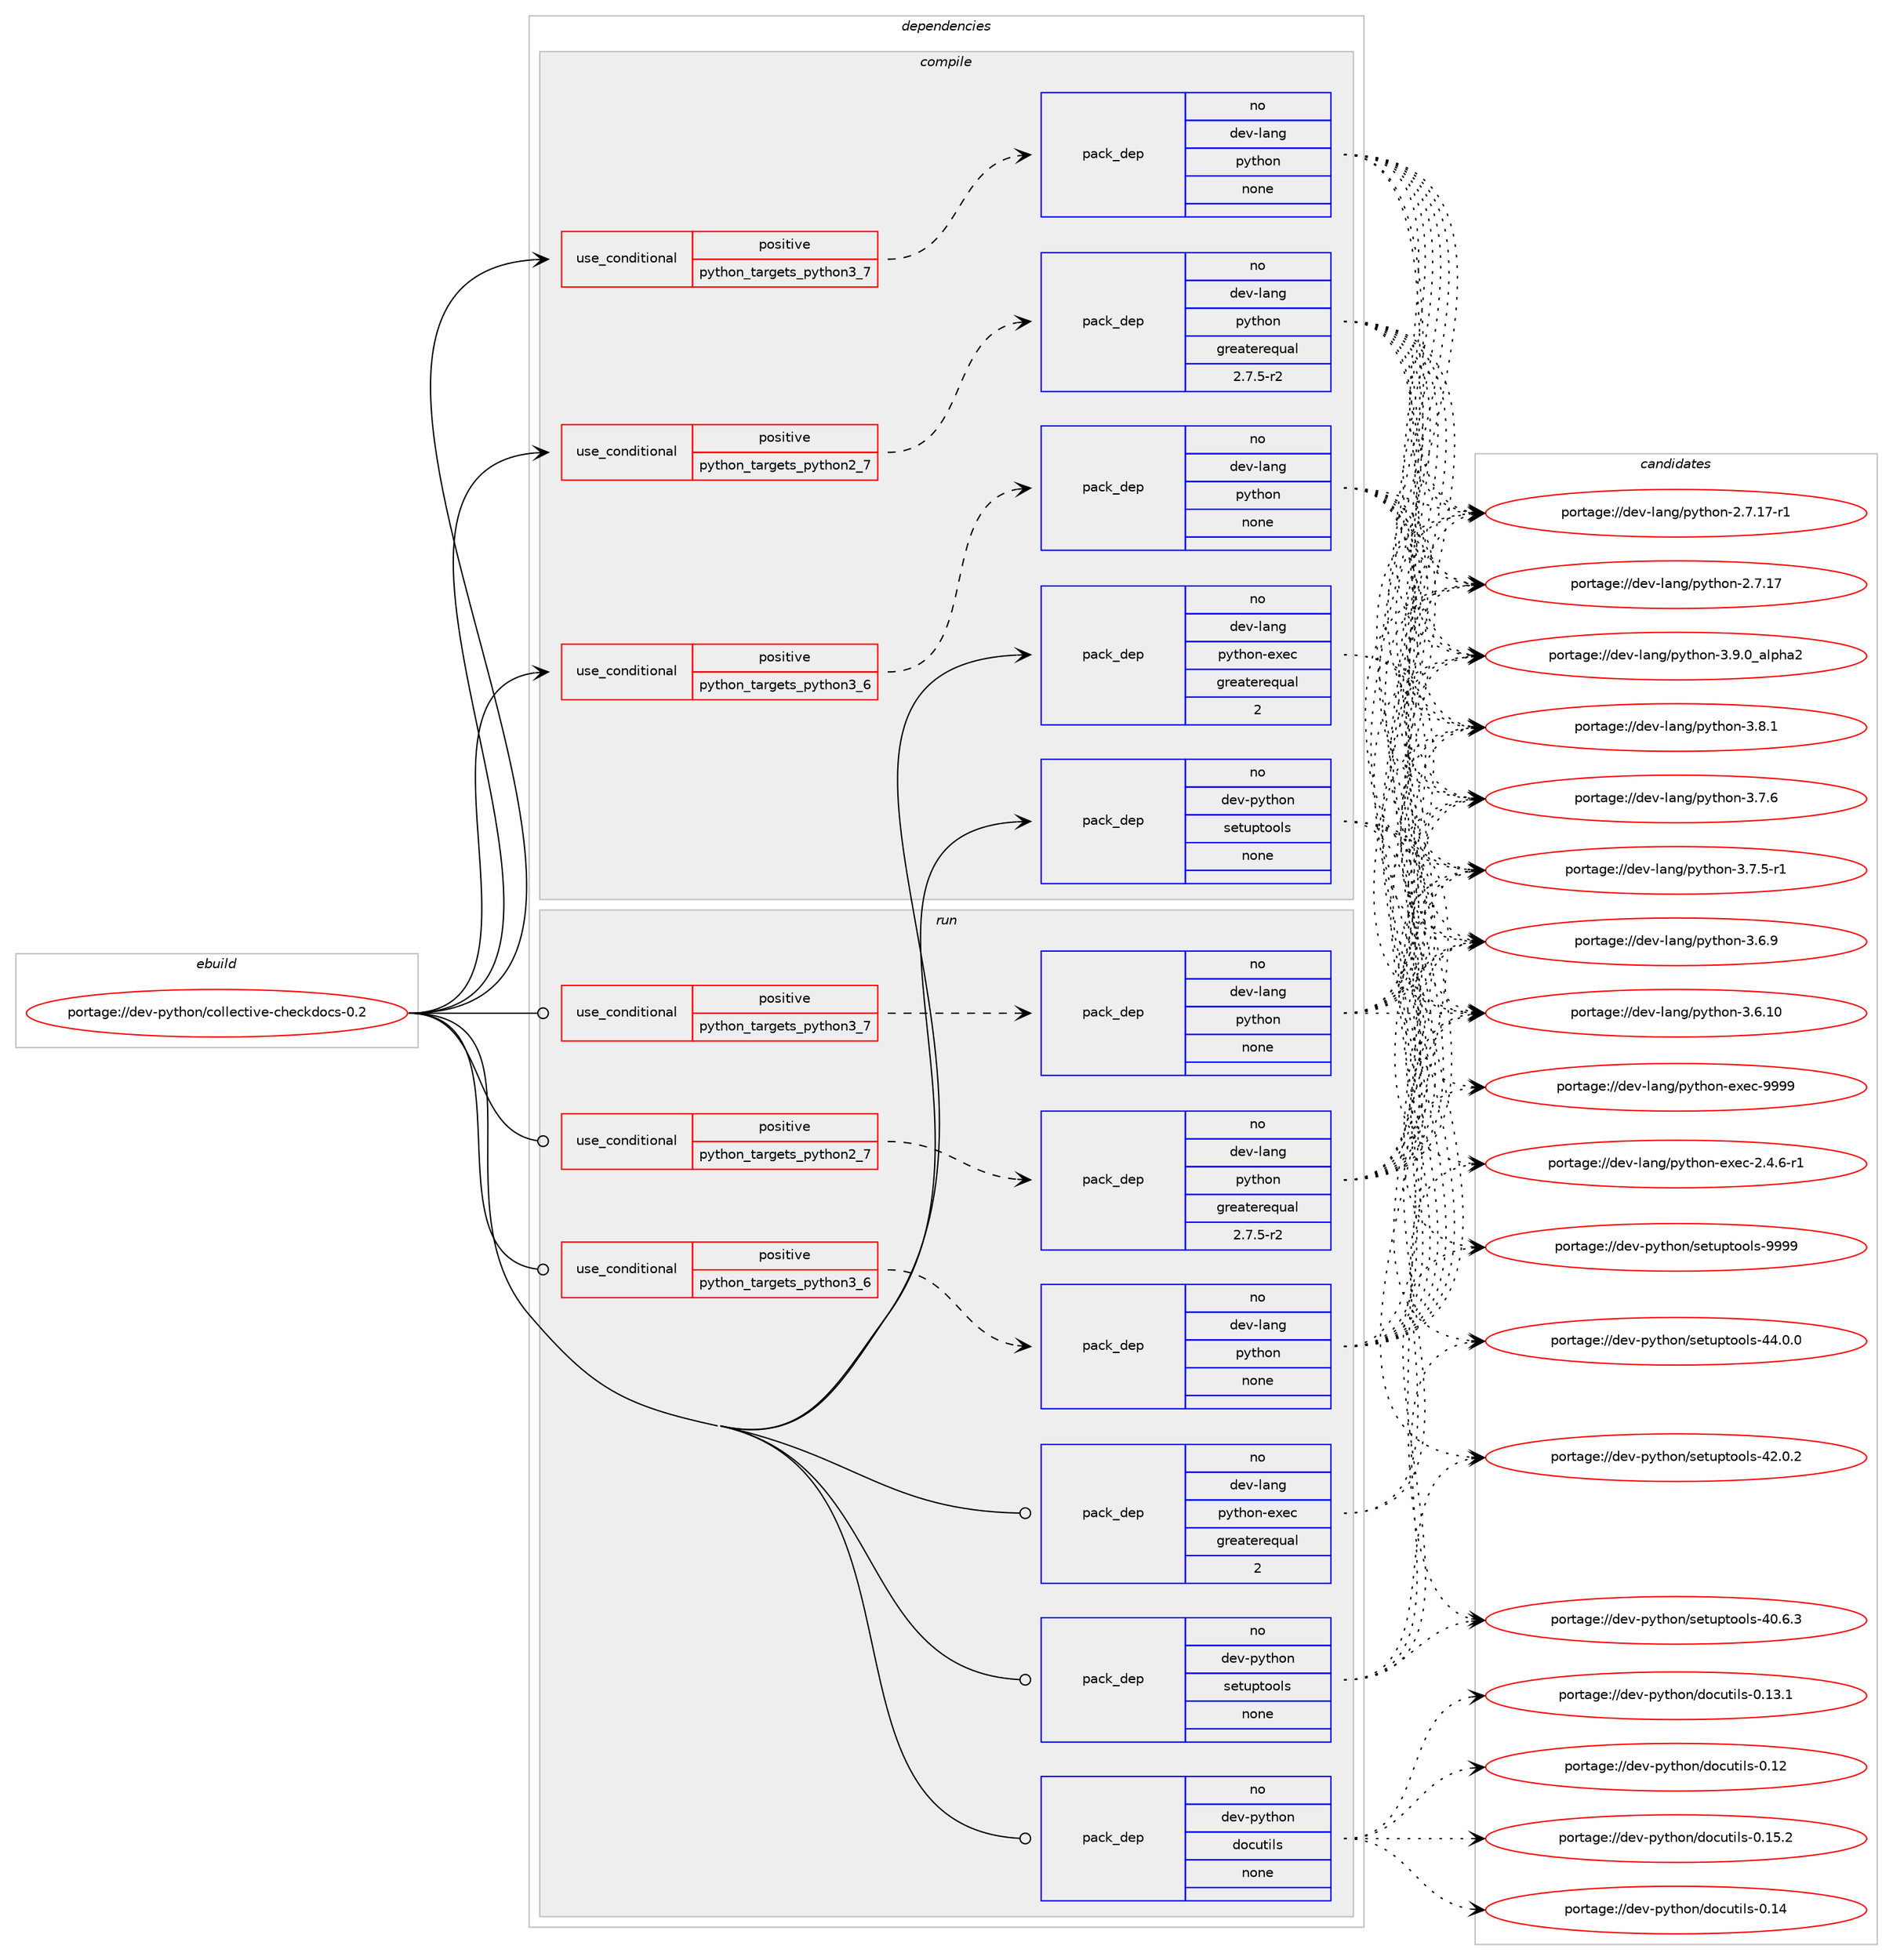 digraph prolog {

# *************
# Graph options
# *************

newrank=true;
concentrate=true;
compound=true;
graph [rankdir=LR,fontname=Helvetica,fontsize=10,ranksep=1.5];#, ranksep=2.5, nodesep=0.2];
edge  [arrowhead=vee];
node  [fontname=Helvetica,fontsize=10];

# **********
# The ebuild
# **********

subgraph cluster_leftcol {
color=gray;
label=<<i>ebuild</i>>;
id [label="portage://dev-python/collective-checkdocs-0.2", color=red, width=4, href="../dev-python/collective-checkdocs-0.2.svg"];
}

# ****************
# The dependencies
# ****************

subgraph cluster_midcol {
color=gray;
label=<<i>dependencies</i>>;
subgraph cluster_compile {
fillcolor="#eeeeee";
style=filled;
label=<<i>compile</i>>;
subgraph cond117566 {
dependency466476 [label=<<TABLE BORDER="0" CELLBORDER="1" CELLSPACING="0" CELLPADDING="4"><TR><TD ROWSPAN="3" CELLPADDING="10">use_conditional</TD></TR><TR><TD>positive</TD></TR><TR><TD>python_targets_python2_7</TD></TR></TABLE>>, shape=none, color=red];
subgraph pack343903 {
dependency466477 [label=<<TABLE BORDER="0" CELLBORDER="1" CELLSPACING="0" CELLPADDING="4" WIDTH="220"><TR><TD ROWSPAN="6" CELLPADDING="30">pack_dep</TD></TR><TR><TD WIDTH="110">no</TD></TR><TR><TD>dev-lang</TD></TR><TR><TD>python</TD></TR><TR><TD>greaterequal</TD></TR><TR><TD>2.7.5-r2</TD></TR></TABLE>>, shape=none, color=blue];
}
dependency466476:e -> dependency466477:w [weight=20,style="dashed",arrowhead="vee"];
}
id:e -> dependency466476:w [weight=20,style="solid",arrowhead="vee"];
subgraph cond117567 {
dependency466478 [label=<<TABLE BORDER="0" CELLBORDER="1" CELLSPACING="0" CELLPADDING="4"><TR><TD ROWSPAN="3" CELLPADDING="10">use_conditional</TD></TR><TR><TD>positive</TD></TR><TR><TD>python_targets_python3_6</TD></TR></TABLE>>, shape=none, color=red];
subgraph pack343904 {
dependency466479 [label=<<TABLE BORDER="0" CELLBORDER="1" CELLSPACING="0" CELLPADDING="4" WIDTH="220"><TR><TD ROWSPAN="6" CELLPADDING="30">pack_dep</TD></TR><TR><TD WIDTH="110">no</TD></TR><TR><TD>dev-lang</TD></TR><TR><TD>python</TD></TR><TR><TD>none</TD></TR><TR><TD></TD></TR></TABLE>>, shape=none, color=blue];
}
dependency466478:e -> dependency466479:w [weight=20,style="dashed",arrowhead="vee"];
}
id:e -> dependency466478:w [weight=20,style="solid",arrowhead="vee"];
subgraph cond117568 {
dependency466480 [label=<<TABLE BORDER="0" CELLBORDER="1" CELLSPACING="0" CELLPADDING="4"><TR><TD ROWSPAN="3" CELLPADDING="10">use_conditional</TD></TR><TR><TD>positive</TD></TR><TR><TD>python_targets_python3_7</TD></TR></TABLE>>, shape=none, color=red];
subgraph pack343905 {
dependency466481 [label=<<TABLE BORDER="0" CELLBORDER="1" CELLSPACING="0" CELLPADDING="4" WIDTH="220"><TR><TD ROWSPAN="6" CELLPADDING="30">pack_dep</TD></TR><TR><TD WIDTH="110">no</TD></TR><TR><TD>dev-lang</TD></TR><TR><TD>python</TD></TR><TR><TD>none</TD></TR><TR><TD></TD></TR></TABLE>>, shape=none, color=blue];
}
dependency466480:e -> dependency466481:w [weight=20,style="dashed",arrowhead="vee"];
}
id:e -> dependency466480:w [weight=20,style="solid",arrowhead="vee"];
subgraph pack343906 {
dependency466482 [label=<<TABLE BORDER="0" CELLBORDER="1" CELLSPACING="0" CELLPADDING="4" WIDTH="220"><TR><TD ROWSPAN="6" CELLPADDING="30">pack_dep</TD></TR><TR><TD WIDTH="110">no</TD></TR><TR><TD>dev-lang</TD></TR><TR><TD>python-exec</TD></TR><TR><TD>greaterequal</TD></TR><TR><TD>2</TD></TR></TABLE>>, shape=none, color=blue];
}
id:e -> dependency466482:w [weight=20,style="solid",arrowhead="vee"];
subgraph pack343907 {
dependency466483 [label=<<TABLE BORDER="0" CELLBORDER="1" CELLSPACING="0" CELLPADDING="4" WIDTH="220"><TR><TD ROWSPAN="6" CELLPADDING="30">pack_dep</TD></TR><TR><TD WIDTH="110">no</TD></TR><TR><TD>dev-python</TD></TR><TR><TD>setuptools</TD></TR><TR><TD>none</TD></TR><TR><TD></TD></TR></TABLE>>, shape=none, color=blue];
}
id:e -> dependency466483:w [weight=20,style="solid",arrowhead="vee"];
}
subgraph cluster_compileandrun {
fillcolor="#eeeeee";
style=filled;
label=<<i>compile and run</i>>;
}
subgraph cluster_run {
fillcolor="#eeeeee";
style=filled;
label=<<i>run</i>>;
subgraph cond117569 {
dependency466484 [label=<<TABLE BORDER="0" CELLBORDER="1" CELLSPACING="0" CELLPADDING="4"><TR><TD ROWSPAN="3" CELLPADDING="10">use_conditional</TD></TR><TR><TD>positive</TD></TR><TR><TD>python_targets_python2_7</TD></TR></TABLE>>, shape=none, color=red];
subgraph pack343908 {
dependency466485 [label=<<TABLE BORDER="0" CELLBORDER="1" CELLSPACING="0" CELLPADDING="4" WIDTH="220"><TR><TD ROWSPAN="6" CELLPADDING="30">pack_dep</TD></TR><TR><TD WIDTH="110">no</TD></TR><TR><TD>dev-lang</TD></TR><TR><TD>python</TD></TR><TR><TD>greaterequal</TD></TR><TR><TD>2.7.5-r2</TD></TR></TABLE>>, shape=none, color=blue];
}
dependency466484:e -> dependency466485:w [weight=20,style="dashed",arrowhead="vee"];
}
id:e -> dependency466484:w [weight=20,style="solid",arrowhead="odot"];
subgraph cond117570 {
dependency466486 [label=<<TABLE BORDER="0" CELLBORDER="1" CELLSPACING="0" CELLPADDING="4"><TR><TD ROWSPAN="3" CELLPADDING="10">use_conditional</TD></TR><TR><TD>positive</TD></TR><TR><TD>python_targets_python3_6</TD></TR></TABLE>>, shape=none, color=red];
subgraph pack343909 {
dependency466487 [label=<<TABLE BORDER="0" CELLBORDER="1" CELLSPACING="0" CELLPADDING="4" WIDTH="220"><TR><TD ROWSPAN="6" CELLPADDING="30">pack_dep</TD></TR><TR><TD WIDTH="110">no</TD></TR><TR><TD>dev-lang</TD></TR><TR><TD>python</TD></TR><TR><TD>none</TD></TR><TR><TD></TD></TR></TABLE>>, shape=none, color=blue];
}
dependency466486:e -> dependency466487:w [weight=20,style="dashed",arrowhead="vee"];
}
id:e -> dependency466486:w [weight=20,style="solid",arrowhead="odot"];
subgraph cond117571 {
dependency466488 [label=<<TABLE BORDER="0" CELLBORDER="1" CELLSPACING="0" CELLPADDING="4"><TR><TD ROWSPAN="3" CELLPADDING="10">use_conditional</TD></TR><TR><TD>positive</TD></TR><TR><TD>python_targets_python3_7</TD></TR></TABLE>>, shape=none, color=red];
subgraph pack343910 {
dependency466489 [label=<<TABLE BORDER="0" CELLBORDER="1" CELLSPACING="0" CELLPADDING="4" WIDTH="220"><TR><TD ROWSPAN="6" CELLPADDING="30">pack_dep</TD></TR><TR><TD WIDTH="110">no</TD></TR><TR><TD>dev-lang</TD></TR><TR><TD>python</TD></TR><TR><TD>none</TD></TR><TR><TD></TD></TR></TABLE>>, shape=none, color=blue];
}
dependency466488:e -> dependency466489:w [weight=20,style="dashed",arrowhead="vee"];
}
id:e -> dependency466488:w [weight=20,style="solid",arrowhead="odot"];
subgraph pack343911 {
dependency466490 [label=<<TABLE BORDER="0" CELLBORDER="1" CELLSPACING="0" CELLPADDING="4" WIDTH="220"><TR><TD ROWSPAN="6" CELLPADDING="30">pack_dep</TD></TR><TR><TD WIDTH="110">no</TD></TR><TR><TD>dev-lang</TD></TR><TR><TD>python-exec</TD></TR><TR><TD>greaterequal</TD></TR><TR><TD>2</TD></TR></TABLE>>, shape=none, color=blue];
}
id:e -> dependency466490:w [weight=20,style="solid",arrowhead="odot"];
subgraph pack343912 {
dependency466491 [label=<<TABLE BORDER="0" CELLBORDER="1" CELLSPACING="0" CELLPADDING="4" WIDTH="220"><TR><TD ROWSPAN="6" CELLPADDING="30">pack_dep</TD></TR><TR><TD WIDTH="110">no</TD></TR><TR><TD>dev-python</TD></TR><TR><TD>docutils</TD></TR><TR><TD>none</TD></TR><TR><TD></TD></TR></TABLE>>, shape=none, color=blue];
}
id:e -> dependency466491:w [weight=20,style="solid",arrowhead="odot"];
subgraph pack343913 {
dependency466492 [label=<<TABLE BORDER="0" CELLBORDER="1" CELLSPACING="0" CELLPADDING="4" WIDTH="220"><TR><TD ROWSPAN="6" CELLPADDING="30">pack_dep</TD></TR><TR><TD WIDTH="110">no</TD></TR><TR><TD>dev-python</TD></TR><TR><TD>setuptools</TD></TR><TR><TD>none</TD></TR><TR><TD></TD></TR></TABLE>>, shape=none, color=blue];
}
id:e -> dependency466492:w [weight=20,style="solid",arrowhead="odot"];
}
}

# **************
# The candidates
# **************

subgraph cluster_choices {
rank=same;
color=gray;
label=<<i>candidates</i>>;

subgraph choice343903 {
color=black;
nodesep=1;
choice10010111845108971101034711212111610411111045514657464895971081121049750 [label="portage://dev-lang/python-3.9.0_alpha2", color=red, width=4,href="../dev-lang/python-3.9.0_alpha2.svg"];
choice100101118451089711010347112121116104111110455146564649 [label="portage://dev-lang/python-3.8.1", color=red, width=4,href="../dev-lang/python-3.8.1.svg"];
choice100101118451089711010347112121116104111110455146554654 [label="portage://dev-lang/python-3.7.6", color=red, width=4,href="../dev-lang/python-3.7.6.svg"];
choice1001011184510897110103471121211161041111104551465546534511449 [label="portage://dev-lang/python-3.7.5-r1", color=red, width=4,href="../dev-lang/python-3.7.5-r1.svg"];
choice100101118451089711010347112121116104111110455146544657 [label="portage://dev-lang/python-3.6.9", color=red, width=4,href="../dev-lang/python-3.6.9.svg"];
choice10010111845108971101034711212111610411111045514654464948 [label="portage://dev-lang/python-3.6.10", color=red, width=4,href="../dev-lang/python-3.6.10.svg"];
choice100101118451089711010347112121116104111110455046554649554511449 [label="portage://dev-lang/python-2.7.17-r1", color=red, width=4,href="../dev-lang/python-2.7.17-r1.svg"];
choice10010111845108971101034711212111610411111045504655464955 [label="portage://dev-lang/python-2.7.17", color=red, width=4,href="../dev-lang/python-2.7.17.svg"];
dependency466477:e -> choice10010111845108971101034711212111610411111045514657464895971081121049750:w [style=dotted,weight="100"];
dependency466477:e -> choice100101118451089711010347112121116104111110455146564649:w [style=dotted,weight="100"];
dependency466477:e -> choice100101118451089711010347112121116104111110455146554654:w [style=dotted,weight="100"];
dependency466477:e -> choice1001011184510897110103471121211161041111104551465546534511449:w [style=dotted,weight="100"];
dependency466477:e -> choice100101118451089711010347112121116104111110455146544657:w [style=dotted,weight="100"];
dependency466477:e -> choice10010111845108971101034711212111610411111045514654464948:w [style=dotted,weight="100"];
dependency466477:e -> choice100101118451089711010347112121116104111110455046554649554511449:w [style=dotted,weight="100"];
dependency466477:e -> choice10010111845108971101034711212111610411111045504655464955:w [style=dotted,weight="100"];
}
subgraph choice343904 {
color=black;
nodesep=1;
choice10010111845108971101034711212111610411111045514657464895971081121049750 [label="portage://dev-lang/python-3.9.0_alpha2", color=red, width=4,href="../dev-lang/python-3.9.0_alpha2.svg"];
choice100101118451089711010347112121116104111110455146564649 [label="portage://dev-lang/python-3.8.1", color=red, width=4,href="../dev-lang/python-3.8.1.svg"];
choice100101118451089711010347112121116104111110455146554654 [label="portage://dev-lang/python-3.7.6", color=red, width=4,href="../dev-lang/python-3.7.6.svg"];
choice1001011184510897110103471121211161041111104551465546534511449 [label="portage://dev-lang/python-3.7.5-r1", color=red, width=4,href="../dev-lang/python-3.7.5-r1.svg"];
choice100101118451089711010347112121116104111110455146544657 [label="portage://dev-lang/python-3.6.9", color=red, width=4,href="../dev-lang/python-3.6.9.svg"];
choice10010111845108971101034711212111610411111045514654464948 [label="portage://dev-lang/python-3.6.10", color=red, width=4,href="../dev-lang/python-3.6.10.svg"];
choice100101118451089711010347112121116104111110455046554649554511449 [label="portage://dev-lang/python-2.7.17-r1", color=red, width=4,href="../dev-lang/python-2.7.17-r1.svg"];
choice10010111845108971101034711212111610411111045504655464955 [label="portage://dev-lang/python-2.7.17", color=red, width=4,href="../dev-lang/python-2.7.17.svg"];
dependency466479:e -> choice10010111845108971101034711212111610411111045514657464895971081121049750:w [style=dotted,weight="100"];
dependency466479:e -> choice100101118451089711010347112121116104111110455146564649:w [style=dotted,weight="100"];
dependency466479:e -> choice100101118451089711010347112121116104111110455146554654:w [style=dotted,weight="100"];
dependency466479:e -> choice1001011184510897110103471121211161041111104551465546534511449:w [style=dotted,weight="100"];
dependency466479:e -> choice100101118451089711010347112121116104111110455146544657:w [style=dotted,weight="100"];
dependency466479:e -> choice10010111845108971101034711212111610411111045514654464948:w [style=dotted,weight="100"];
dependency466479:e -> choice100101118451089711010347112121116104111110455046554649554511449:w [style=dotted,weight="100"];
dependency466479:e -> choice10010111845108971101034711212111610411111045504655464955:w [style=dotted,weight="100"];
}
subgraph choice343905 {
color=black;
nodesep=1;
choice10010111845108971101034711212111610411111045514657464895971081121049750 [label="portage://dev-lang/python-3.9.0_alpha2", color=red, width=4,href="../dev-lang/python-3.9.0_alpha2.svg"];
choice100101118451089711010347112121116104111110455146564649 [label="portage://dev-lang/python-3.8.1", color=red, width=4,href="../dev-lang/python-3.8.1.svg"];
choice100101118451089711010347112121116104111110455146554654 [label="portage://dev-lang/python-3.7.6", color=red, width=4,href="../dev-lang/python-3.7.6.svg"];
choice1001011184510897110103471121211161041111104551465546534511449 [label="portage://dev-lang/python-3.7.5-r1", color=red, width=4,href="../dev-lang/python-3.7.5-r1.svg"];
choice100101118451089711010347112121116104111110455146544657 [label="portage://dev-lang/python-3.6.9", color=red, width=4,href="../dev-lang/python-3.6.9.svg"];
choice10010111845108971101034711212111610411111045514654464948 [label="portage://dev-lang/python-3.6.10", color=red, width=4,href="../dev-lang/python-3.6.10.svg"];
choice100101118451089711010347112121116104111110455046554649554511449 [label="portage://dev-lang/python-2.7.17-r1", color=red, width=4,href="../dev-lang/python-2.7.17-r1.svg"];
choice10010111845108971101034711212111610411111045504655464955 [label="portage://dev-lang/python-2.7.17", color=red, width=4,href="../dev-lang/python-2.7.17.svg"];
dependency466481:e -> choice10010111845108971101034711212111610411111045514657464895971081121049750:w [style=dotted,weight="100"];
dependency466481:e -> choice100101118451089711010347112121116104111110455146564649:w [style=dotted,weight="100"];
dependency466481:e -> choice100101118451089711010347112121116104111110455146554654:w [style=dotted,weight="100"];
dependency466481:e -> choice1001011184510897110103471121211161041111104551465546534511449:w [style=dotted,weight="100"];
dependency466481:e -> choice100101118451089711010347112121116104111110455146544657:w [style=dotted,weight="100"];
dependency466481:e -> choice10010111845108971101034711212111610411111045514654464948:w [style=dotted,weight="100"];
dependency466481:e -> choice100101118451089711010347112121116104111110455046554649554511449:w [style=dotted,weight="100"];
dependency466481:e -> choice10010111845108971101034711212111610411111045504655464955:w [style=dotted,weight="100"];
}
subgraph choice343906 {
color=black;
nodesep=1;
choice10010111845108971101034711212111610411111045101120101994557575757 [label="portage://dev-lang/python-exec-9999", color=red, width=4,href="../dev-lang/python-exec-9999.svg"];
choice10010111845108971101034711212111610411111045101120101994550465246544511449 [label="portage://dev-lang/python-exec-2.4.6-r1", color=red, width=4,href="../dev-lang/python-exec-2.4.6-r1.svg"];
dependency466482:e -> choice10010111845108971101034711212111610411111045101120101994557575757:w [style=dotted,weight="100"];
dependency466482:e -> choice10010111845108971101034711212111610411111045101120101994550465246544511449:w [style=dotted,weight="100"];
}
subgraph choice343907 {
color=black;
nodesep=1;
choice10010111845112121116104111110471151011161171121161111111081154557575757 [label="portage://dev-python/setuptools-9999", color=red, width=4,href="../dev-python/setuptools-9999.svg"];
choice100101118451121211161041111104711510111611711211611111110811545525246484648 [label="portage://dev-python/setuptools-44.0.0", color=red, width=4,href="../dev-python/setuptools-44.0.0.svg"];
choice100101118451121211161041111104711510111611711211611111110811545525046484650 [label="portage://dev-python/setuptools-42.0.2", color=red, width=4,href="../dev-python/setuptools-42.0.2.svg"];
choice100101118451121211161041111104711510111611711211611111110811545524846544651 [label="portage://dev-python/setuptools-40.6.3", color=red, width=4,href="../dev-python/setuptools-40.6.3.svg"];
dependency466483:e -> choice10010111845112121116104111110471151011161171121161111111081154557575757:w [style=dotted,weight="100"];
dependency466483:e -> choice100101118451121211161041111104711510111611711211611111110811545525246484648:w [style=dotted,weight="100"];
dependency466483:e -> choice100101118451121211161041111104711510111611711211611111110811545525046484650:w [style=dotted,weight="100"];
dependency466483:e -> choice100101118451121211161041111104711510111611711211611111110811545524846544651:w [style=dotted,weight="100"];
}
subgraph choice343908 {
color=black;
nodesep=1;
choice10010111845108971101034711212111610411111045514657464895971081121049750 [label="portage://dev-lang/python-3.9.0_alpha2", color=red, width=4,href="../dev-lang/python-3.9.0_alpha2.svg"];
choice100101118451089711010347112121116104111110455146564649 [label="portage://dev-lang/python-3.8.1", color=red, width=4,href="../dev-lang/python-3.8.1.svg"];
choice100101118451089711010347112121116104111110455146554654 [label="portage://dev-lang/python-3.7.6", color=red, width=4,href="../dev-lang/python-3.7.6.svg"];
choice1001011184510897110103471121211161041111104551465546534511449 [label="portage://dev-lang/python-3.7.5-r1", color=red, width=4,href="../dev-lang/python-3.7.5-r1.svg"];
choice100101118451089711010347112121116104111110455146544657 [label="portage://dev-lang/python-3.6.9", color=red, width=4,href="../dev-lang/python-3.6.9.svg"];
choice10010111845108971101034711212111610411111045514654464948 [label="portage://dev-lang/python-3.6.10", color=red, width=4,href="../dev-lang/python-3.6.10.svg"];
choice100101118451089711010347112121116104111110455046554649554511449 [label="portage://dev-lang/python-2.7.17-r1", color=red, width=4,href="../dev-lang/python-2.7.17-r1.svg"];
choice10010111845108971101034711212111610411111045504655464955 [label="portage://dev-lang/python-2.7.17", color=red, width=4,href="../dev-lang/python-2.7.17.svg"];
dependency466485:e -> choice10010111845108971101034711212111610411111045514657464895971081121049750:w [style=dotted,weight="100"];
dependency466485:e -> choice100101118451089711010347112121116104111110455146564649:w [style=dotted,weight="100"];
dependency466485:e -> choice100101118451089711010347112121116104111110455146554654:w [style=dotted,weight="100"];
dependency466485:e -> choice1001011184510897110103471121211161041111104551465546534511449:w [style=dotted,weight="100"];
dependency466485:e -> choice100101118451089711010347112121116104111110455146544657:w [style=dotted,weight="100"];
dependency466485:e -> choice10010111845108971101034711212111610411111045514654464948:w [style=dotted,weight="100"];
dependency466485:e -> choice100101118451089711010347112121116104111110455046554649554511449:w [style=dotted,weight="100"];
dependency466485:e -> choice10010111845108971101034711212111610411111045504655464955:w [style=dotted,weight="100"];
}
subgraph choice343909 {
color=black;
nodesep=1;
choice10010111845108971101034711212111610411111045514657464895971081121049750 [label="portage://dev-lang/python-3.9.0_alpha2", color=red, width=4,href="../dev-lang/python-3.9.0_alpha2.svg"];
choice100101118451089711010347112121116104111110455146564649 [label="portage://dev-lang/python-3.8.1", color=red, width=4,href="../dev-lang/python-3.8.1.svg"];
choice100101118451089711010347112121116104111110455146554654 [label="portage://dev-lang/python-3.7.6", color=red, width=4,href="../dev-lang/python-3.7.6.svg"];
choice1001011184510897110103471121211161041111104551465546534511449 [label="portage://dev-lang/python-3.7.5-r1", color=red, width=4,href="../dev-lang/python-3.7.5-r1.svg"];
choice100101118451089711010347112121116104111110455146544657 [label="portage://dev-lang/python-3.6.9", color=red, width=4,href="../dev-lang/python-3.6.9.svg"];
choice10010111845108971101034711212111610411111045514654464948 [label="portage://dev-lang/python-3.6.10", color=red, width=4,href="../dev-lang/python-3.6.10.svg"];
choice100101118451089711010347112121116104111110455046554649554511449 [label="portage://dev-lang/python-2.7.17-r1", color=red, width=4,href="../dev-lang/python-2.7.17-r1.svg"];
choice10010111845108971101034711212111610411111045504655464955 [label="portage://dev-lang/python-2.7.17", color=red, width=4,href="../dev-lang/python-2.7.17.svg"];
dependency466487:e -> choice10010111845108971101034711212111610411111045514657464895971081121049750:w [style=dotted,weight="100"];
dependency466487:e -> choice100101118451089711010347112121116104111110455146564649:w [style=dotted,weight="100"];
dependency466487:e -> choice100101118451089711010347112121116104111110455146554654:w [style=dotted,weight="100"];
dependency466487:e -> choice1001011184510897110103471121211161041111104551465546534511449:w [style=dotted,weight="100"];
dependency466487:e -> choice100101118451089711010347112121116104111110455146544657:w [style=dotted,weight="100"];
dependency466487:e -> choice10010111845108971101034711212111610411111045514654464948:w [style=dotted,weight="100"];
dependency466487:e -> choice100101118451089711010347112121116104111110455046554649554511449:w [style=dotted,weight="100"];
dependency466487:e -> choice10010111845108971101034711212111610411111045504655464955:w [style=dotted,weight="100"];
}
subgraph choice343910 {
color=black;
nodesep=1;
choice10010111845108971101034711212111610411111045514657464895971081121049750 [label="portage://dev-lang/python-3.9.0_alpha2", color=red, width=4,href="../dev-lang/python-3.9.0_alpha2.svg"];
choice100101118451089711010347112121116104111110455146564649 [label="portage://dev-lang/python-3.8.1", color=red, width=4,href="../dev-lang/python-3.8.1.svg"];
choice100101118451089711010347112121116104111110455146554654 [label="portage://dev-lang/python-3.7.6", color=red, width=4,href="../dev-lang/python-3.7.6.svg"];
choice1001011184510897110103471121211161041111104551465546534511449 [label="portage://dev-lang/python-3.7.5-r1", color=red, width=4,href="../dev-lang/python-3.7.5-r1.svg"];
choice100101118451089711010347112121116104111110455146544657 [label="portage://dev-lang/python-3.6.9", color=red, width=4,href="../dev-lang/python-3.6.9.svg"];
choice10010111845108971101034711212111610411111045514654464948 [label="portage://dev-lang/python-3.6.10", color=red, width=4,href="../dev-lang/python-3.6.10.svg"];
choice100101118451089711010347112121116104111110455046554649554511449 [label="portage://dev-lang/python-2.7.17-r1", color=red, width=4,href="../dev-lang/python-2.7.17-r1.svg"];
choice10010111845108971101034711212111610411111045504655464955 [label="portage://dev-lang/python-2.7.17", color=red, width=4,href="../dev-lang/python-2.7.17.svg"];
dependency466489:e -> choice10010111845108971101034711212111610411111045514657464895971081121049750:w [style=dotted,weight="100"];
dependency466489:e -> choice100101118451089711010347112121116104111110455146564649:w [style=dotted,weight="100"];
dependency466489:e -> choice100101118451089711010347112121116104111110455146554654:w [style=dotted,weight="100"];
dependency466489:e -> choice1001011184510897110103471121211161041111104551465546534511449:w [style=dotted,weight="100"];
dependency466489:e -> choice100101118451089711010347112121116104111110455146544657:w [style=dotted,weight="100"];
dependency466489:e -> choice10010111845108971101034711212111610411111045514654464948:w [style=dotted,weight="100"];
dependency466489:e -> choice100101118451089711010347112121116104111110455046554649554511449:w [style=dotted,weight="100"];
dependency466489:e -> choice10010111845108971101034711212111610411111045504655464955:w [style=dotted,weight="100"];
}
subgraph choice343911 {
color=black;
nodesep=1;
choice10010111845108971101034711212111610411111045101120101994557575757 [label="portage://dev-lang/python-exec-9999", color=red, width=4,href="../dev-lang/python-exec-9999.svg"];
choice10010111845108971101034711212111610411111045101120101994550465246544511449 [label="portage://dev-lang/python-exec-2.4.6-r1", color=red, width=4,href="../dev-lang/python-exec-2.4.6-r1.svg"];
dependency466490:e -> choice10010111845108971101034711212111610411111045101120101994557575757:w [style=dotted,weight="100"];
dependency466490:e -> choice10010111845108971101034711212111610411111045101120101994550465246544511449:w [style=dotted,weight="100"];
}
subgraph choice343912 {
color=black;
nodesep=1;
choice10010111845112121116104111110471001119911711610510811545484649534650 [label="portage://dev-python/docutils-0.15.2", color=red, width=4,href="../dev-python/docutils-0.15.2.svg"];
choice1001011184511212111610411111047100111991171161051081154548464952 [label="portage://dev-python/docutils-0.14", color=red, width=4,href="../dev-python/docutils-0.14.svg"];
choice10010111845112121116104111110471001119911711610510811545484649514649 [label="portage://dev-python/docutils-0.13.1", color=red, width=4,href="../dev-python/docutils-0.13.1.svg"];
choice1001011184511212111610411111047100111991171161051081154548464950 [label="portage://dev-python/docutils-0.12", color=red, width=4,href="../dev-python/docutils-0.12.svg"];
dependency466491:e -> choice10010111845112121116104111110471001119911711610510811545484649534650:w [style=dotted,weight="100"];
dependency466491:e -> choice1001011184511212111610411111047100111991171161051081154548464952:w [style=dotted,weight="100"];
dependency466491:e -> choice10010111845112121116104111110471001119911711610510811545484649514649:w [style=dotted,weight="100"];
dependency466491:e -> choice1001011184511212111610411111047100111991171161051081154548464950:w [style=dotted,weight="100"];
}
subgraph choice343913 {
color=black;
nodesep=1;
choice10010111845112121116104111110471151011161171121161111111081154557575757 [label="portage://dev-python/setuptools-9999", color=red, width=4,href="../dev-python/setuptools-9999.svg"];
choice100101118451121211161041111104711510111611711211611111110811545525246484648 [label="portage://dev-python/setuptools-44.0.0", color=red, width=4,href="../dev-python/setuptools-44.0.0.svg"];
choice100101118451121211161041111104711510111611711211611111110811545525046484650 [label="portage://dev-python/setuptools-42.0.2", color=red, width=4,href="../dev-python/setuptools-42.0.2.svg"];
choice100101118451121211161041111104711510111611711211611111110811545524846544651 [label="portage://dev-python/setuptools-40.6.3", color=red, width=4,href="../dev-python/setuptools-40.6.3.svg"];
dependency466492:e -> choice10010111845112121116104111110471151011161171121161111111081154557575757:w [style=dotted,weight="100"];
dependency466492:e -> choice100101118451121211161041111104711510111611711211611111110811545525246484648:w [style=dotted,weight="100"];
dependency466492:e -> choice100101118451121211161041111104711510111611711211611111110811545525046484650:w [style=dotted,weight="100"];
dependency466492:e -> choice100101118451121211161041111104711510111611711211611111110811545524846544651:w [style=dotted,weight="100"];
}
}

}
